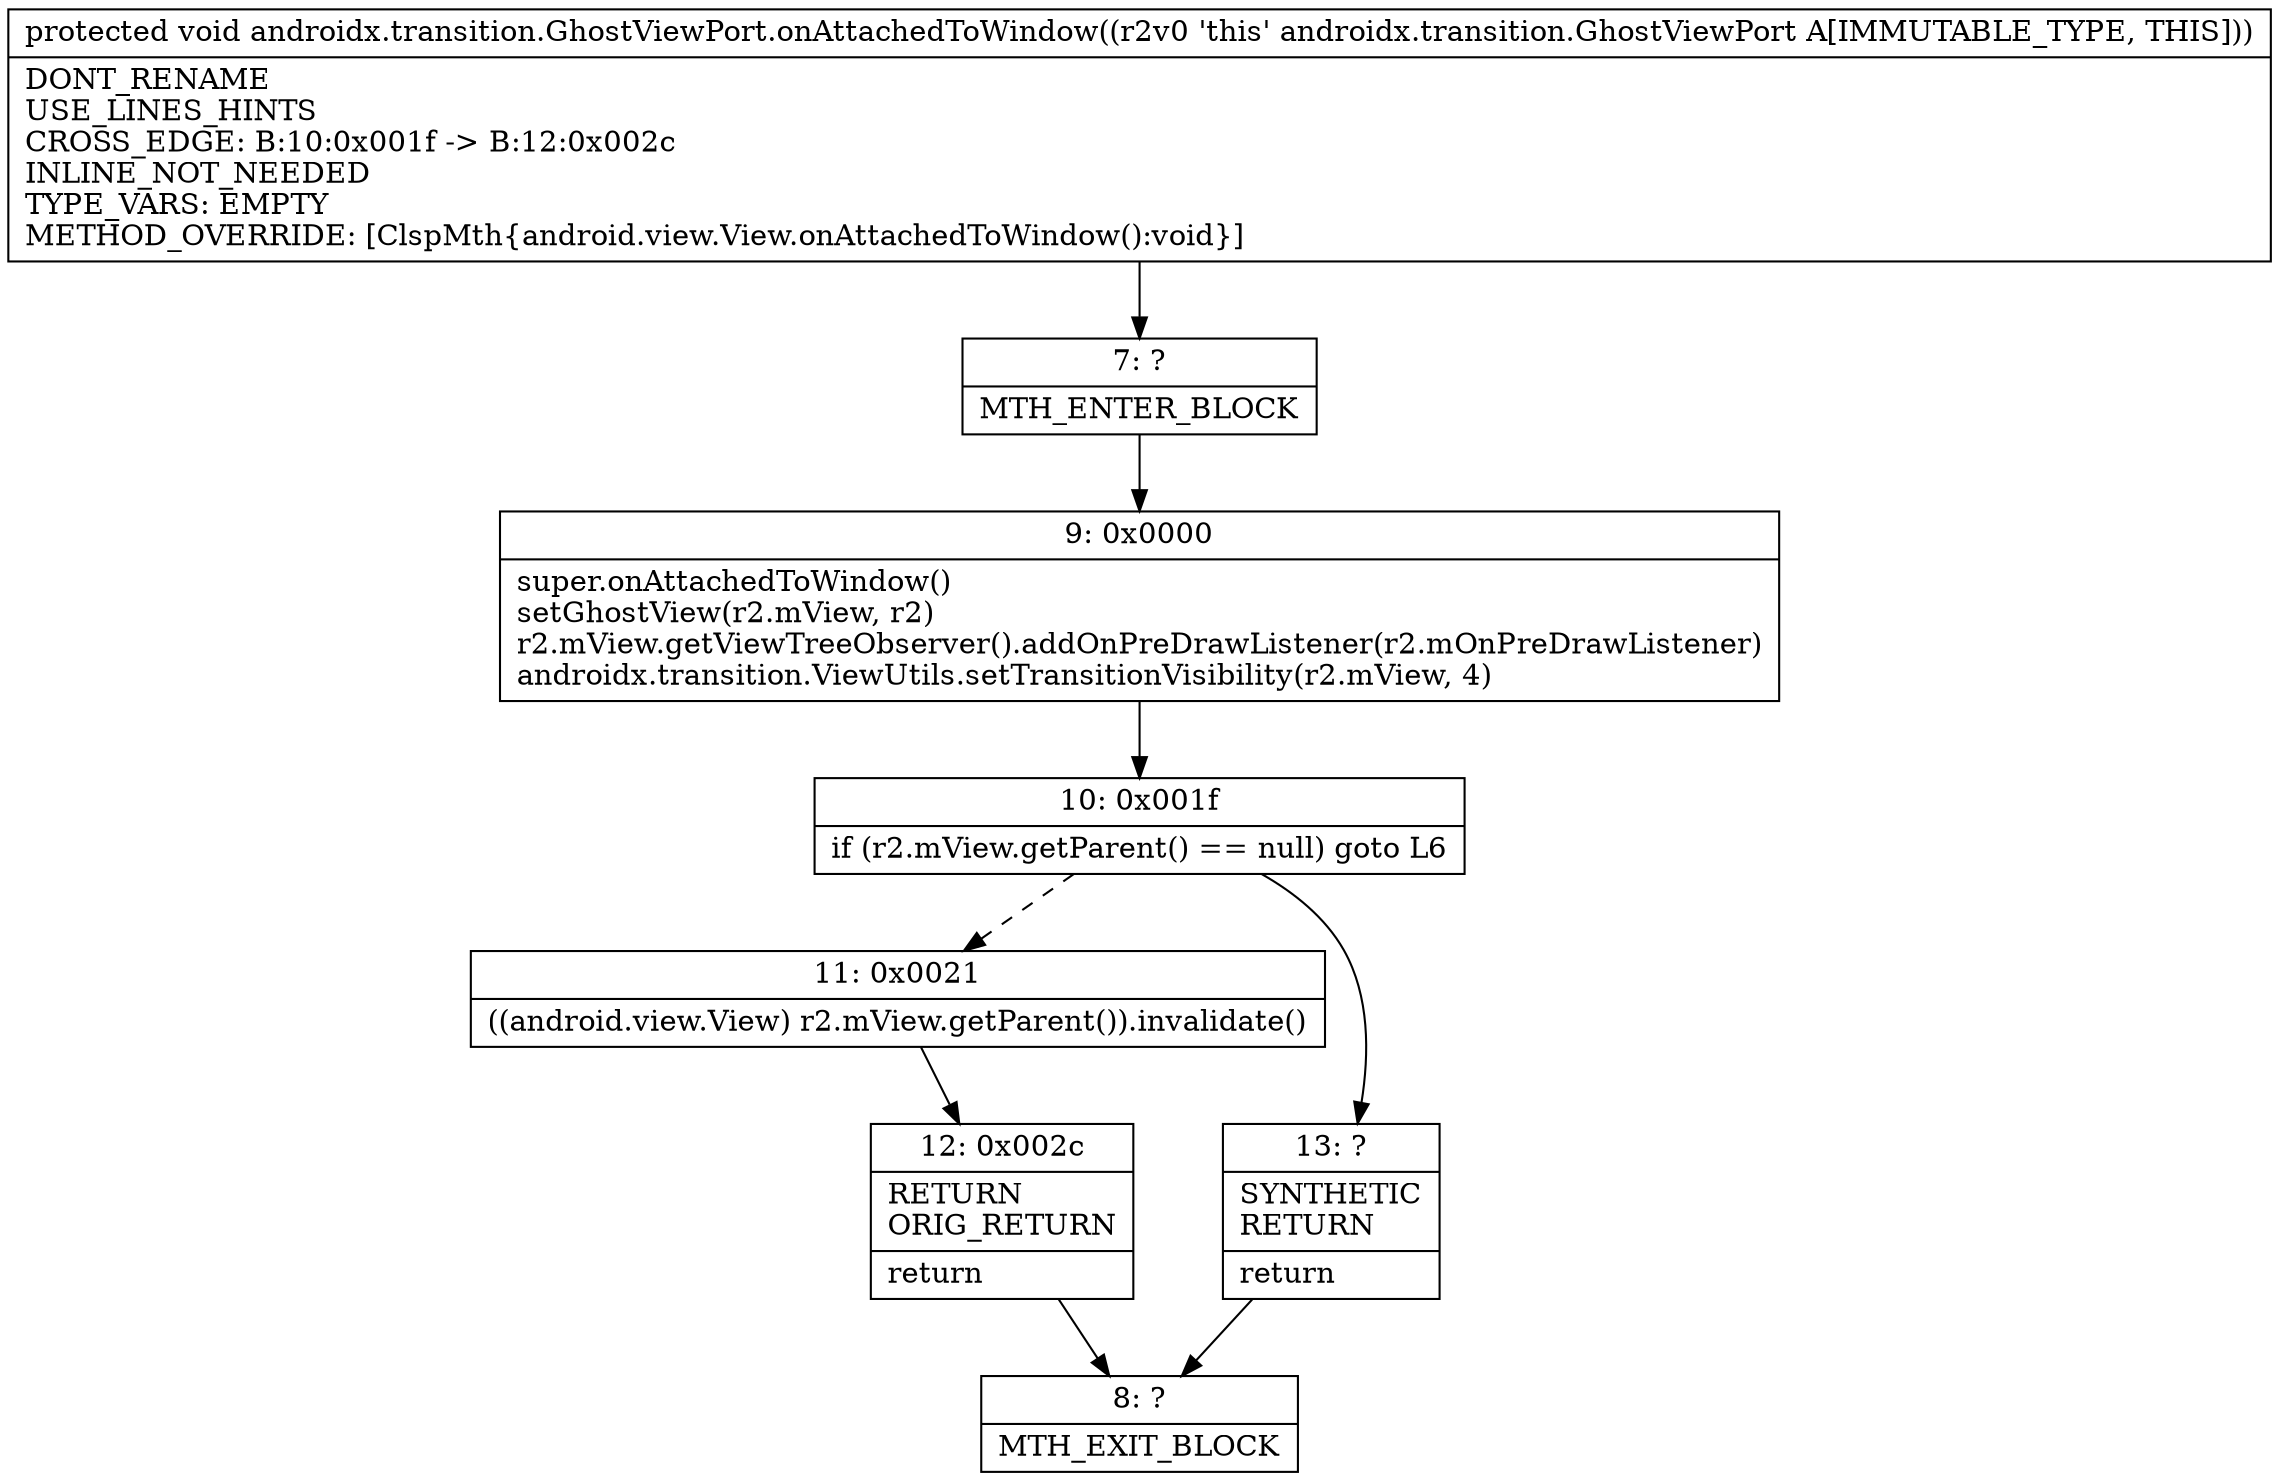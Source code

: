 digraph "CFG forandroidx.transition.GhostViewPort.onAttachedToWindow()V" {
Node_7 [shape=record,label="{7\:\ ?|MTH_ENTER_BLOCK\l}"];
Node_9 [shape=record,label="{9\:\ 0x0000|super.onAttachedToWindow()\lsetGhostView(r2.mView, r2)\lr2.mView.getViewTreeObserver().addOnPreDrawListener(r2.mOnPreDrawListener)\landroidx.transition.ViewUtils.setTransitionVisibility(r2.mView, 4)\l}"];
Node_10 [shape=record,label="{10\:\ 0x001f|if (r2.mView.getParent() == null) goto L6\l}"];
Node_11 [shape=record,label="{11\:\ 0x0021|((android.view.View) r2.mView.getParent()).invalidate()\l}"];
Node_12 [shape=record,label="{12\:\ 0x002c|RETURN\lORIG_RETURN\l|return\l}"];
Node_8 [shape=record,label="{8\:\ ?|MTH_EXIT_BLOCK\l}"];
Node_13 [shape=record,label="{13\:\ ?|SYNTHETIC\lRETURN\l|return\l}"];
MethodNode[shape=record,label="{protected void androidx.transition.GhostViewPort.onAttachedToWindow((r2v0 'this' androidx.transition.GhostViewPort A[IMMUTABLE_TYPE, THIS]))  | DONT_RENAME\lUSE_LINES_HINTS\lCROSS_EDGE: B:10:0x001f \-\> B:12:0x002c\lINLINE_NOT_NEEDED\lTYPE_VARS: EMPTY\lMETHOD_OVERRIDE: [ClspMth\{android.view.View.onAttachedToWindow():void\}]\l}"];
MethodNode -> Node_7;Node_7 -> Node_9;
Node_9 -> Node_10;
Node_10 -> Node_11[style=dashed];
Node_10 -> Node_13;
Node_11 -> Node_12;
Node_12 -> Node_8;
Node_13 -> Node_8;
}

